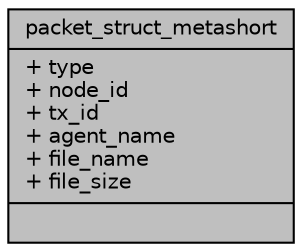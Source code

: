 digraph "packet_struct_metashort"
{
 // INTERACTIVE_SVG=YES
  edge [fontname="Helvetica",fontsize="10",labelfontname="Helvetica",labelfontsize="10"];
  node [fontname="Helvetica",fontsize="10",shape=record];
  Node1 [label="{packet_struct_metashort\n|+ type\l+ node_id\l+ tx_id\l+ agent_name\l+ file_name\l+ file_size\l|}",height=0.2,width=0.4,color="black", fillcolor="grey75", style="filled", fontcolor="black"];
}
